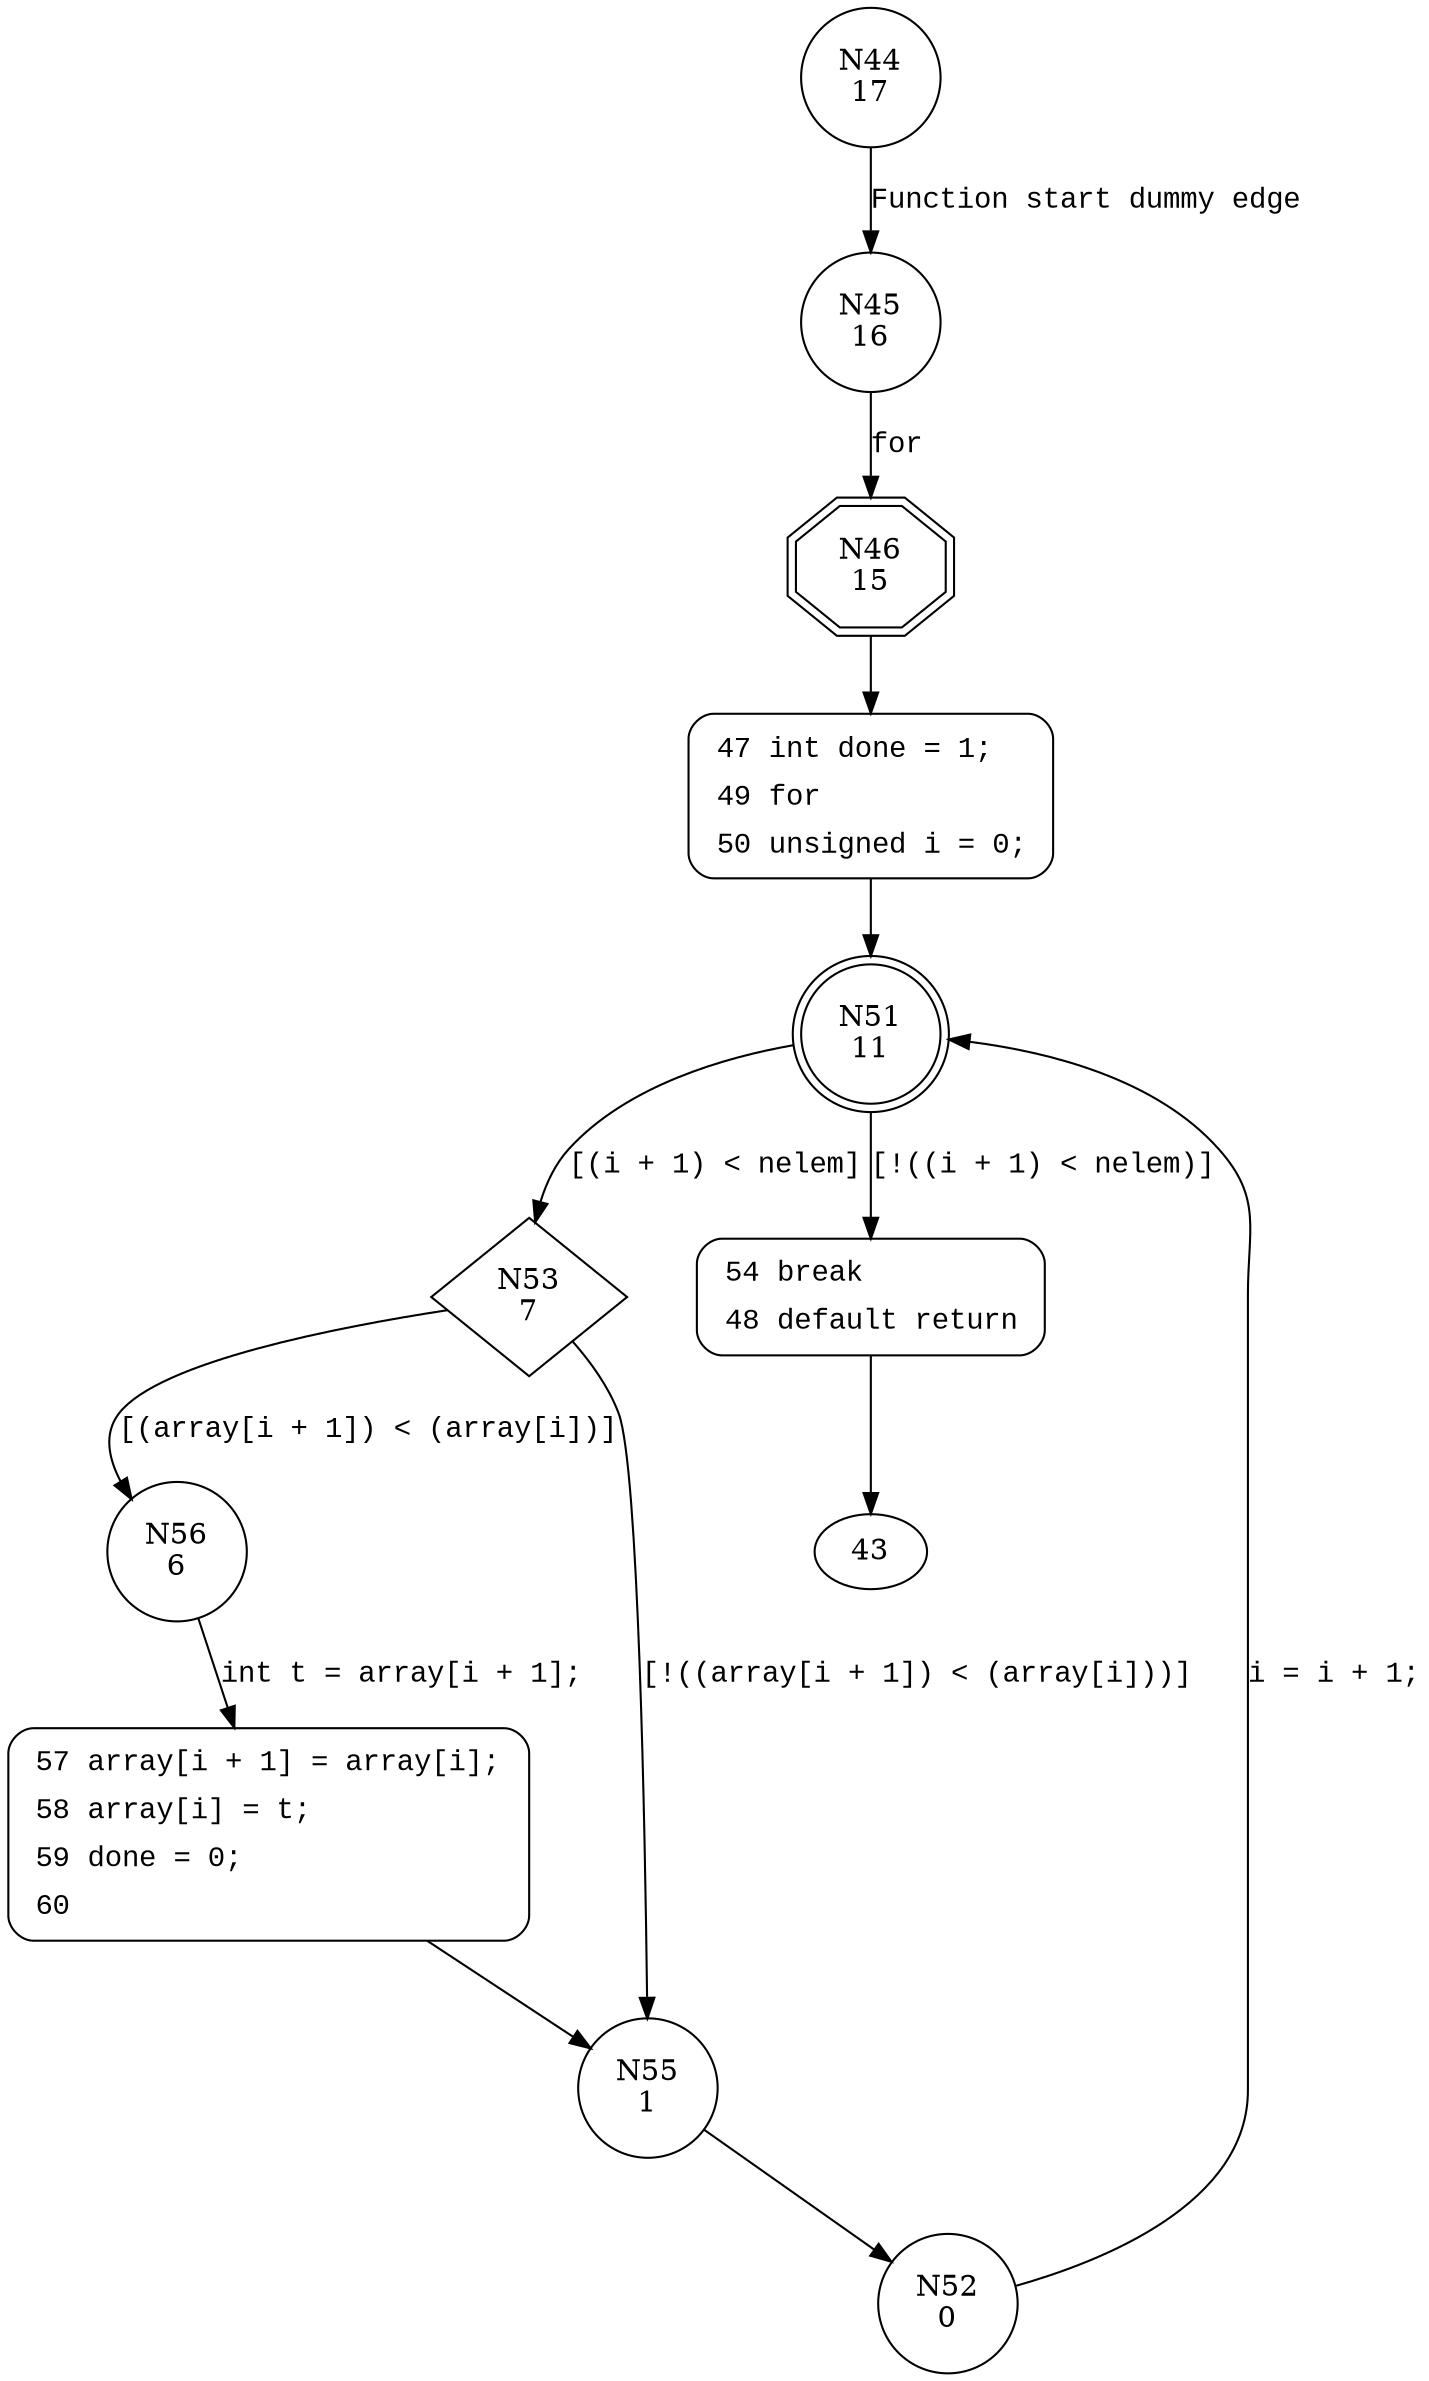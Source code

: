 digraph bubble_sort {
44 [shape="circle" label="N44\n17"]
45 [shape="circle" label="N45\n16"]
46 [shape="doubleoctagon" label="N46\n15"]
47 [shape="circle" label="N47\n14"]
51 [shape="doublecircle" label="N51\n11"]
53 [shape="diamond" label="N53\n7"]
54 [shape="circle" label="N54\n10"]
56 [shape="circle" label="N56\n6"]
55 [shape="circle" label="N55\n1"]
52 [shape="circle" label="N52\n0"]
57 [shape="circle" label="N57\n5"]
47 [style="filled,bold" penwidth="1" fillcolor="white" fontname="Courier New" shape="Mrecord" label=<<table border="0" cellborder="0" cellpadding="3" bgcolor="white"><tr><td align="right">47</td><td align="left">int done = 1;</td></tr><tr><td align="right">49</td><td align="left">for</td></tr><tr><td align="right">50</td><td align="left">unsigned i = 0;</td></tr></table>>]
47 -> 51[label=""]
54 [style="filled,bold" penwidth="1" fillcolor="white" fontname="Courier New" shape="Mrecord" label=<<table border="0" cellborder="0" cellpadding="3" bgcolor="white"><tr><td align="right">54</td><td align="left">break</td></tr><tr><td align="right">48</td><td align="left">default return</td></tr></table>>]
54 -> 43[label=""]
57 [style="filled,bold" penwidth="1" fillcolor="white" fontname="Courier New" shape="Mrecord" label=<<table border="0" cellborder="0" cellpadding="3" bgcolor="white"><tr><td align="right">57</td><td align="left">array[i + 1] = array[i];</td></tr><tr><td align="right">58</td><td align="left">array[i] = t;</td></tr><tr><td align="right">59</td><td align="left">done = 0;</td></tr><tr><td align="right">60</td><td align="left"></td></tr></table>>]
57 -> 55[label=""]
44 -> 45 [label="Function start dummy edge" fontname="Courier New"]
46 -> 47 [label="" fontname="Courier New"]
51 -> 53 [label="[(i + 1) < nelem]" fontname="Courier New"]
51 -> 54 [label="[!((i + 1) < nelem)]" fontname="Courier New"]
53 -> 56 [label="[(array[i + 1]) < (array[i])]" fontname="Courier New"]
53 -> 55 [label="[!((array[i + 1]) < (array[i]))]" fontname="Courier New"]
55 -> 52 [label="" fontname="Courier New"]
56 -> 57 [label="int t = array[i + 1];" fontname="Courier New"]
45 -> 46 [label="for" fontname="Courier New"]
52 -> 51 [label="i = i + 1;" fontname="Courier New"]
}